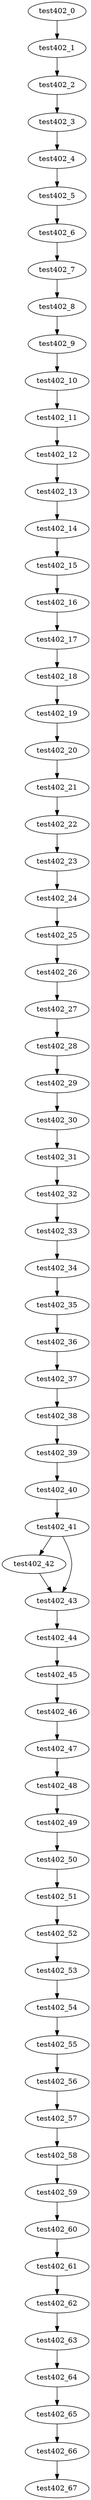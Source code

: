 digraph G {
test402_0->test402_1;
test402_1->test402_2;
test402_2->test402_3;
test402_3->test402_4;
test402_4->test402_5;
test402_5->test402_6;
test402_6->test402_7;
test402_7->test402_8;
test402_8->test402_9;
test402_9->test402_10;
test402_10->test402_11;
test402_11->test402_12;
test402_12->test402_13;
test402_13->test402_14;
test402_14->test402_15;
test402_15->test402_16;
test402_16->test402_17;
test402_17->test402_18;
test402_18->test402_19;
test402_19->test402_20;
test402_20->test402_21;
test402_21->test402_22;
test402_22->test402_23;
test402_23->test402_24;
test402_24->test402_25;
test402_25->test402_26;
test402_26->test402_27;
test402_27->test402_28;
test402_28->test402_29;
test402_29->test402_30;
test402_30->test402_31;
test402_31->test402_32;
test402_32->test402_33;
test402_33->test402_34;
test402_34->test402_35;
test402_35->test402_36;
test402_36->test402_37;
test402_37->test402_38;
test402_38->test402_39;
test402_39->test402_40;
test402_40->test402_41;
test402_41->test402_42;
test402_41->test402_43;
test402_42->test402_43;
test402_43->test402_44;
test402_44->test402_45;
test402_45->test402_46;
test402_46->test402_47;
test402_47->test402_48;
test402_48->test402_49;
test402_49->test402_50;
test402_50->test402_51;
test402_51->test402_52;
test402_52->test402_53;
test402_53->test402_54;
test402_54->test402_55;
test402_55->test402_56;
test402_56->test402_57;
test402_57->test402_58;
test402_58->test402_59;
test402_59->test402_60;
test402_60->test402_61;
test402_61->test402_62;
test402_62->test402_63;
test402_63->test402_64;
test402_64->test402_65;
test402_65->test402_66;
test402_66->test402_67;

}
